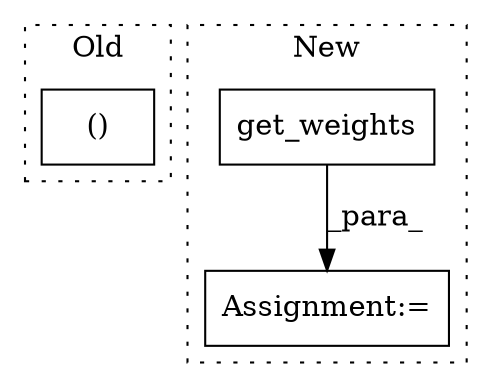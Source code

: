 digraph G {
subgraph cluster0 {
1 [label="()" a="106" s="1975" l="39" shape="box"];
label = "Old";
style="dotted";
}
subgraph cluster1 {
2 [label="get_weights" a="32" s="2013" l="13" shape="box"];
3 [label="Assignment:=" a="7" s="1999" l="1" shape="box"];
label = "New";
style="dotted";
}
2 -> 3 [label="_para_"];
}